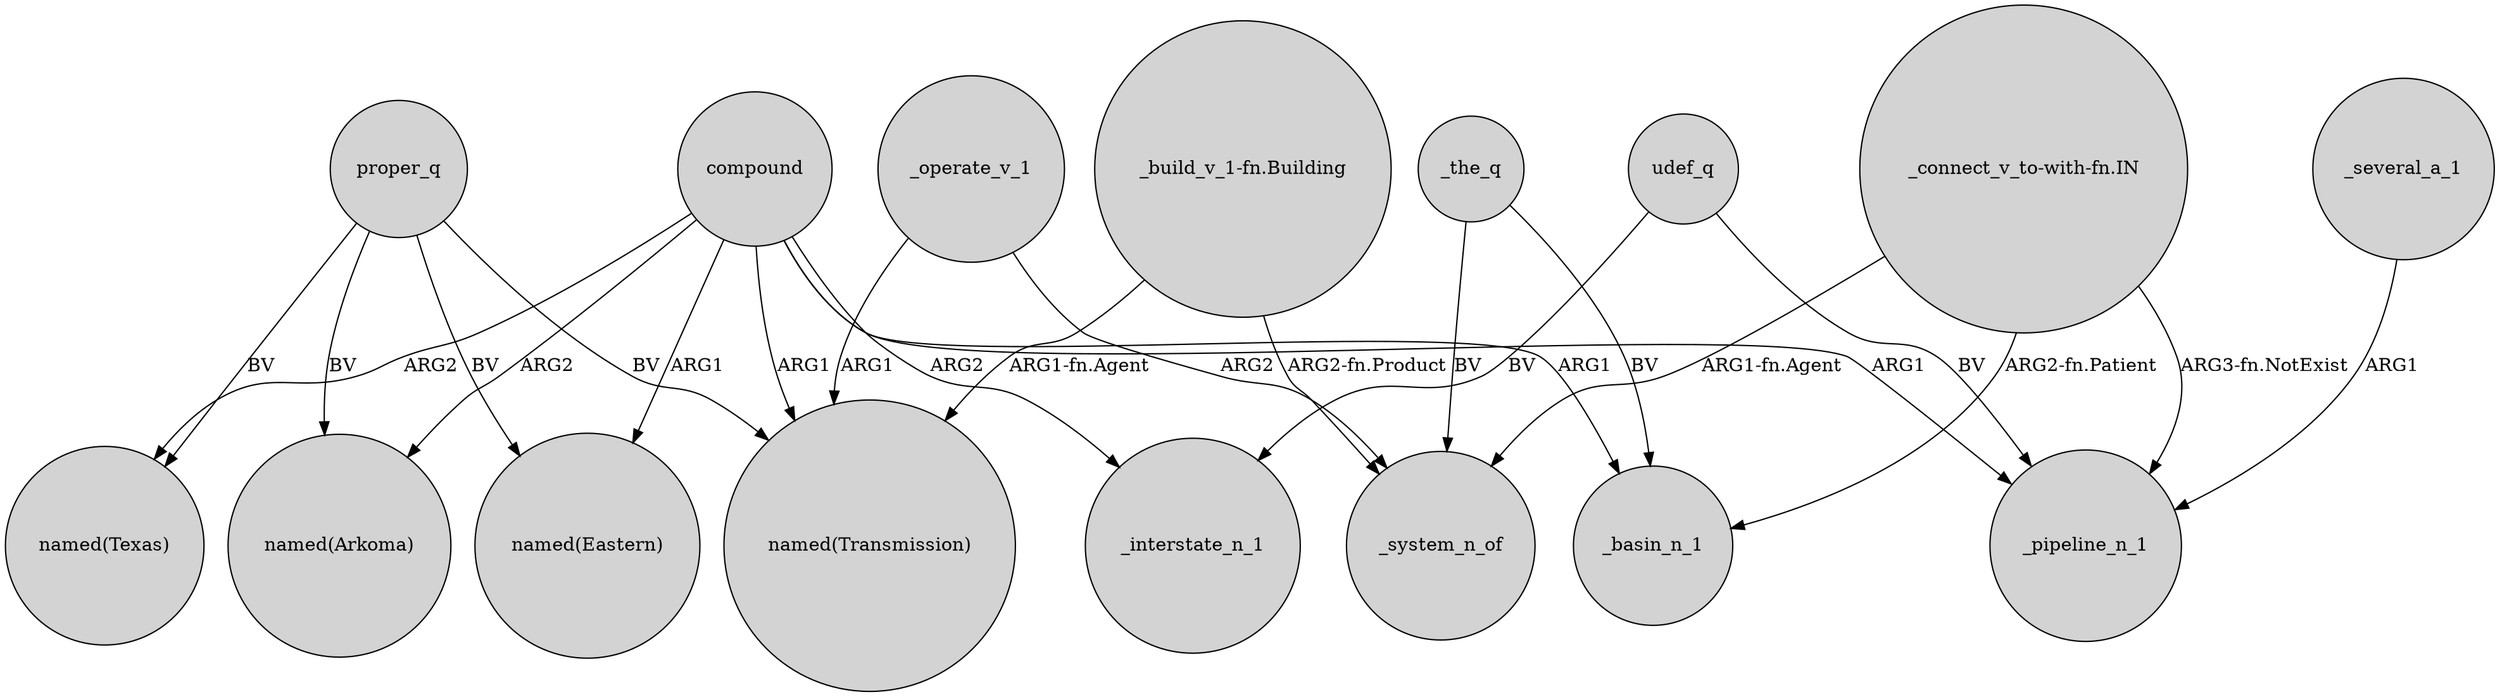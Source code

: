 digraph {
	node [shape=circle style=filled]
	proper_q -> "named(Arkoma)" [label=BV]
	compound -> _pipeline_n_1 [label=ARG1]
	"_build_v_1-fn.Building" -> _system_n_of [label="ARG2-fn.Product"]
	_operate_v_1 -> "named(Transmission)" [label=ARG1]
	compound -> _interstate_n_1 [label=ARG2]
	"_connect_v_to-with-fn.IN" -> _system_n_of [label="ARG1-fn.Agent"]
	"_connect_v_to-with-fn.IN" -> _pipeline_n_1 [label="ARG3-fn.NotExist"]
	compound -> "named(Eastern)" [label=ARG1]
	udef_q -> _interstate_n_1 [label=BV]
	"_build_v_1-fn.Building" -> "named(Transmission)" [label="ARG1-fn.Agent"]
	proper_q -> "named(Eastern)" [label=BV]
	proper_q -> "named(Texas)" [label=BV]
	proper_q -> "named(Transmission)" [label=BV]
	compound -> "named(Transmission)" [label=ARG1]
	compound -> _basin_n_1 [label=ARG1]
	_several_a_1 -> _pipeline_n_1 [label=ARG1]
	udef_q -> _pipeline_n_1 [label=BV]
	compound -> "named(Texas)" [label=ARG2]
	_the_q -> _basin_n_1 [label=BV]
	_the_q -> _system_n_of [label=BV]
	_operate_v_1 -> _system_n_of [label=ARG2]
	"_connect_v_to-with-fn.IN" -> _basin_n_1 [label="ARG2-fn.Patient"]
	compound -> "named(Arkoma)" [label=ARG2]
}
